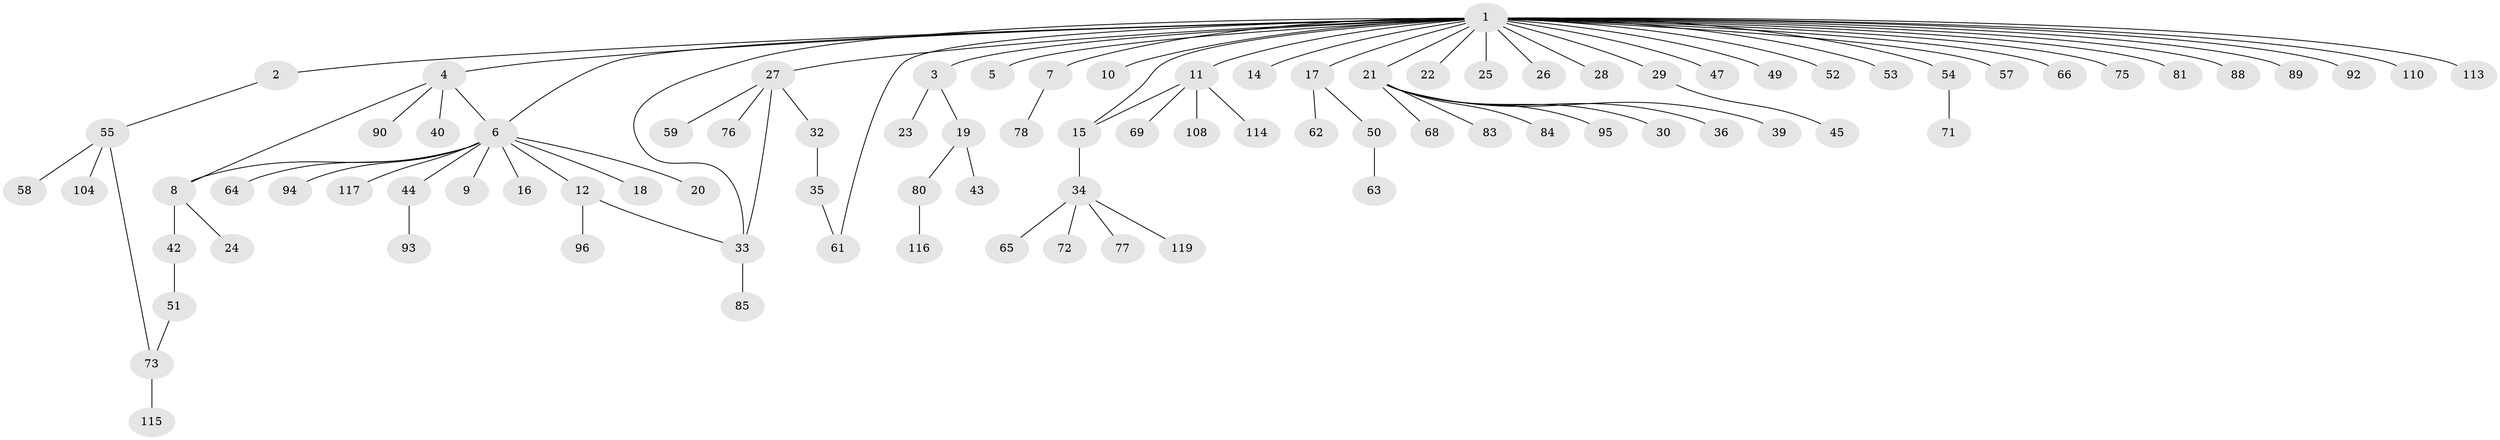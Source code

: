 // original degree distribution, {35: 0.008264462809917356, 3: 0.10743801652892562, 4: 0.024793388429752067, 1: 0.6528925619834711, 13: 0.008264462809917356, 5: 0.04132231404958678, 2: 0.1322314049586777, 9: 0.008264462809917356, 6: 0.01652892561983471}
// Generated by graph-tools (version 1.1) at 2025/41/03/06/25 10:41:49]
// undirected, 88 vertices, 94 edges
graph export_dot {
graph [start="1"]
  node [color=gray90,style=filled];
  1 [super="+13"];
  2 [super="+74"];
  3 [super="+121"];
  4 [super="+37"];
  5;
  6 [super="+38"];
  7 [super="+99"];
  8 [super="+79"];
  9;
  10;
  11 [super="+31"];
  12;
  14;
  15;
  16;
  17 [super="+41"];
  18;
  19 [super="+106"];
  20;
  21 [super="+70"];
  22;
  23;
  24;
  25;
  26;
  27 [super="+103"];
  28 [super="+56"];
  29 [super="+48"];
  30;
  32 [super="+60"];
  33 [super="+46"];
  34 [super="+102"];
  35 [super="+87"];
  36;
  39;
  40;
  42 [super="+100"];
  43 [super="+86"];
  44 [super="+112"];
  45;
  47;
  49;
  50 [super="+109"];
  51 [super="+97"];
  52;
  53;
  54;
  55 [super="+98"];
  57;
  58 [super="+67"];
  59;
  61 [super="+82"];
  62;
  63;
  64;
  65;
  66;
  68;
  69 [super="+101"];
  71;
  72;
  73 [super="+111"];
  75 [super="+91"];
  76;
  77;
  78;
  80 [super="+107"];
  81;
  83;
  84;
  85;
  88;
  89;
  90 [super="+118"];
  92;
  93 [super="+105"];
  94;
  95;
  96;
  104;
  108;
  110;
  113;
  114 [super="+120"];
  115;
  116;
  117;
  119;
  1 -- 2;
  1 -- 3;
  1 -- 4 [weight=2];
  1 -- 5;
  1 -- 6;
  1 -- 7;
  1 -- 10;
  1 -- 11;
  1 -- 14;
  1 -- 15;
  1 -- 17;
  1 -- 21;
  1 -- 22;
  1 -- 25;
  1 -- 26;
  1 -- 27;
  1 -- 28;
  1 -- 29;
  1 -- 33;
  1 -- 47;
  1 -- 49;
  1 -- 53;
  1 -- 54;
  1 -- 57;
  1 -- 61;
  1 -- 66;
  1 -- 75;
  1 -- 81;
  1 -- 88;
  1 -- 89;
  1 -- 92;
  1 -- 110;
  1 -- 113;
  1 -- 52;
  2 -- 55;
  3 -- 19;
  3 -- 23;
  4 -- 8;
  4 -- 6;
  4 -- 40;
  4 -- 90;
  6 -- 8;
  6 -- 9;
  6 -- 12;
  6 -- 16;
  6 -- 18;
  6 -- 20;
  6 -- 44;
  6 -- 64;
  6 -- 94;
  6 -- 117;
  7 -- 78;
  8 -- 24;
  8 -- 42;
  11 -- 69;
  11 -- 108;
  11 -- 114;
  11 -- 15;
  12 -- 33;
  12 -- 96;
  15 -- 34;
  17 -- 62;
  17 -- 50;
  19 -- 43;
  19 -- 80;
  21 -- 30;
  21 -- 36;
  21 -- 39;
  21 -- 68;
  21 -- 83;
  21 -- 84;
  21 -- 95;
  27 -- 32;
  27 -- 33;
  27 -- 59;
  27 -- 76;
  29 -- 45;
  32 -- 35;
  33 -- 85;
  34 -- 65;
  34 -- 72;
  34 -- 77;
  34 -- 119;
  35 -- 61;
  42 -- 51;
  44 -- 93;
  50 -- 63;
  51 -- 73;
  54 -- 71;
  55 -- 58;
  55 -- 73;
  55 -- 104;
  73 -- 115;
  80 -- 116;
}
